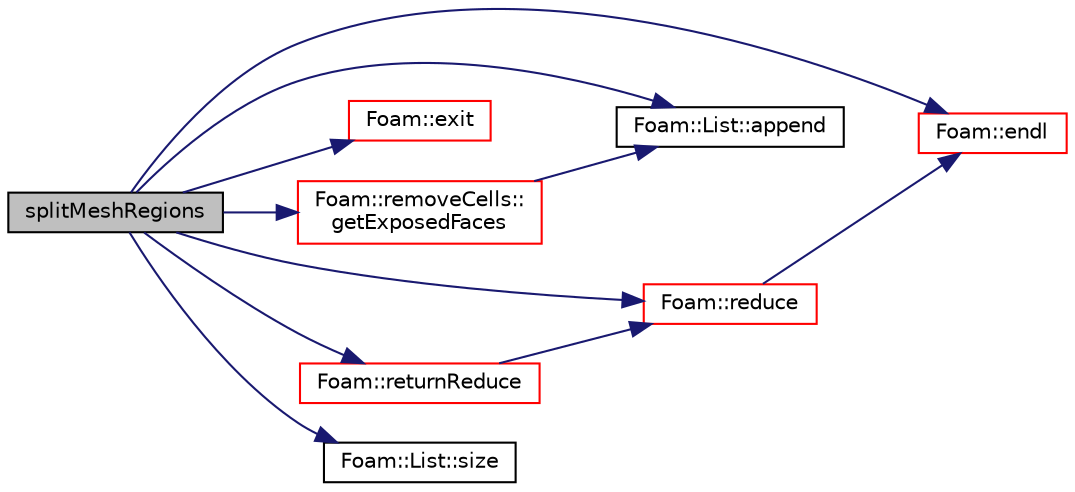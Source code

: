 digraph "splitMeshRegions"
{
  bgcolor="transparent";
  edge [fontname="Helvetica",fontsize="10",labelfontname="Helvetica",labelfontsize="10"];
  node [fontname="Helvetica",fontsize="10",shape=record];
  rankdir="LR";
  Node11629 [label="splitMeshRegions",height=0.2,width=0.4,color="black", fillcolor="grey75", style="filled", fontcolor="black"];
  Node11629 -> Node11630 [color="midnightblue",fontsize="10",style="solid",fontname="Helvetica"];
  Node11630 [label="Foam::List::append",height=0.2,width=0.4,color="black",URL="$a26833.html#a399dd2bf0d9a32016717dc90126f016b",tooltip="Append an element at the end of the list. "];
  Node11629 -> Node11631 [color="midnightblue",fontsize="10",style="solid",fontname="Helvetica"];
  Node11631 [label="Foam::endl",height=0.2,width=0.4,color="red",URL="$a21851.html#a2db8fe02a0d3909e9351bb4275b23ce4",tooltip="Add newline and flush stream. "];
  Node11629 -> Node11633 [color="midnightblue",fontsize="10",style="solid",fontname="Helvetica"];
  Node11633 [label="Foam::exit",height=0.2,width=0.4,color="red",URL="$a21851.html#a06ca7250d8e89caf05243ec094843642"];
  Node11629 -> Node11680 [color="midnightblue",fontsize="10",style="solid",fontname="Helvetica"];
  Node11680 [label="Foam::removeCells::\lgetExposedFaces",height=0.2,width=0.4,color="red",URL="$a22461.html#af7d0a466fd22f2b7991edb7423dde021",tooltip="Get labels of exposed faces. "];
  Node11680 -> Node11630 [color="midnightblue",fontsize="10",style="solid",fontname="Helvetica"];
  Node11629 -> Node11719 [color="midnightblue",fontsize="10",style="solid",fontname="Helvetica"];
  Node11719 [label="Foam::reduce",height=0.2,width=0.4,color="red",URL="$a21851.html#a7ffd6af4acc2eb9ba72ee296b5ecda23"];
  Node11719 -> Node11631 [color="midnightblue",fontsize="10",style="solid",fontname="Helvetica"];
  Node11629 -> Node12060 [color="midnightblue",fontsize="10",style="solid",fontname="Helvetica"];
  Node12060 [label="Foam::returnReduce",height=0.2,width=0.4,color="red",URL="$a21851.html#a8d528a67d2a9c6fe4fb94bc86872624b"];
  Node12060 -> Node11719 [color="midnightblue",fontsize="10",style="solid",fontname="Helvetica"];
  Node11629 -> Node11722 [color="midnightblue",fontsize="10",style="solid",fontname="Helvetica"];
  Node11722 [label="Foam::List::size",height=0.2,width=0.4,color="black",URL="$a26833.html#a8a5f6fa29bd4b500caf186f60245b384",tooltip="Override size to be inconsistent with allocated storage. "];
}
